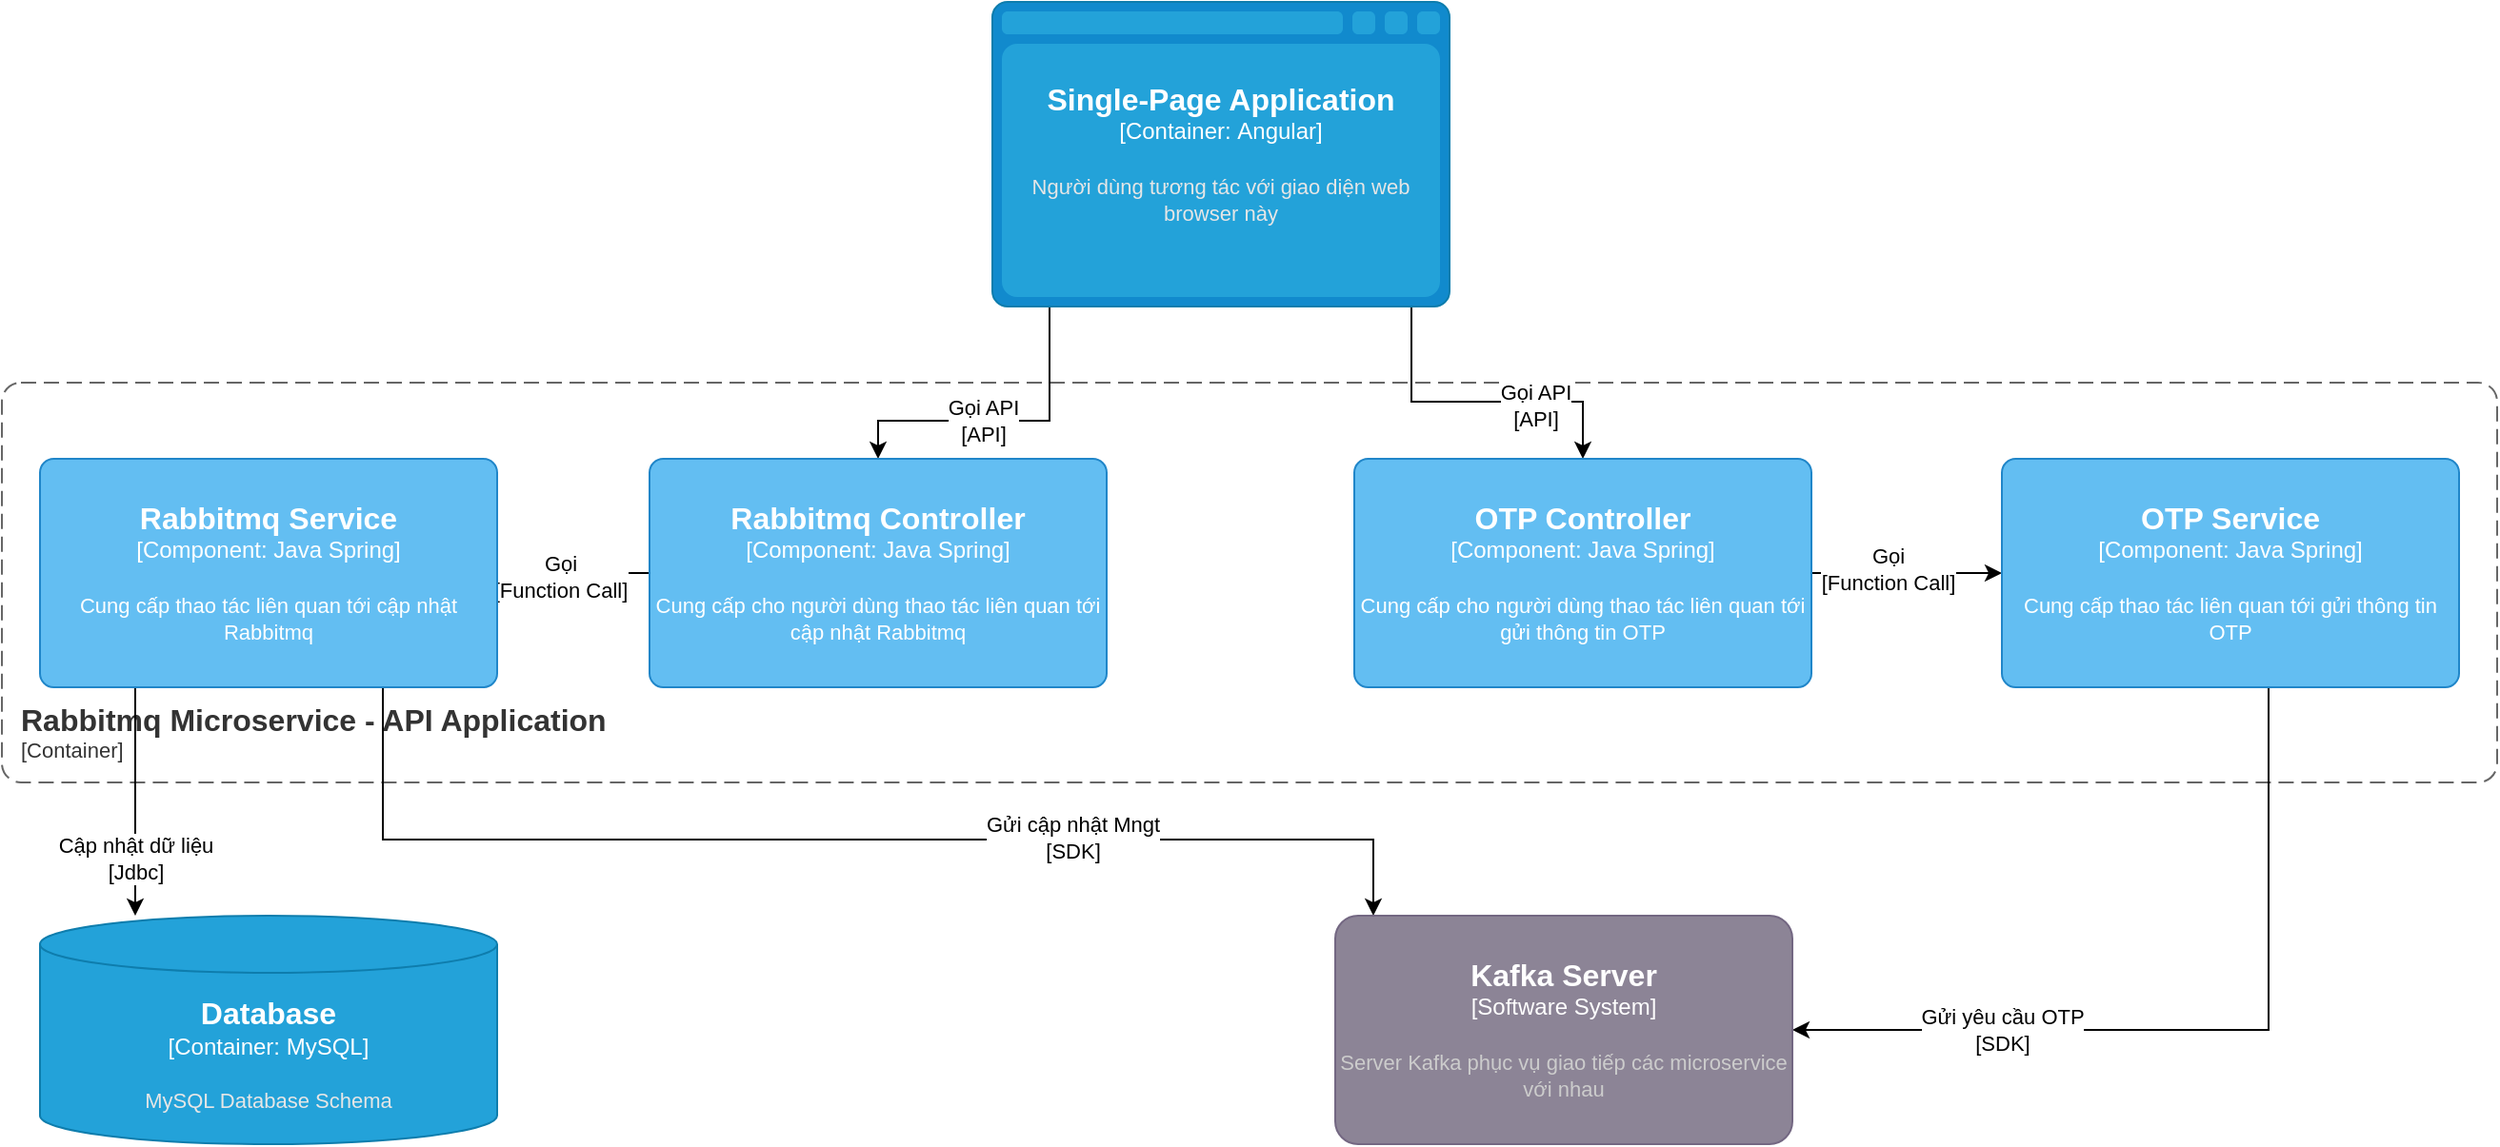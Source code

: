 <mxfile version="20.8.15" type="github">
  <diagram name="Page-1" id="k-DZ6BxSQYpGl3-NyxvE">
    <mxGraphModel dx="2331" dy="772" grid="1" gridSize="10" guides="1" tooltips="1" connect="1" arrows="1" fold="1" page="1" pageScale="1" pageWidth="850" pageHeight="1100" math="0" shadow="0">
      <root>
        <mxCell id="0" />
        <mxCell id="1" parent="0" />
        <object placeholders="1" c4Name="Rabbitmq Microservice - API Application" c4Type="ContainerScopeBoundary" c4Application="Container" label="&lt;font style=&quot;font-size: 16px&quot;&gt;&lt;b&gt;&lt;div style=&quot;text-align: left&quot;&gt;%c4Name%&lt;/div&gt;&lt;/b&gt;&lt;/font&gt;&lt;div style=&quot;text-align: left&quot;&gt;[%c4Application%]&lt;/div&gt;" id="VFW_vwJmkZWHE8H8W5jm-1">
          <mxCell style="rounded=1;fontSize=11;whiteSpace=wrap;html=1;dashed=1;arcSize=20;fillColor=none;strokeColor=#666666;fontColor=#333333;labelBackgroundColor=none;align=left;verticalAlign=bottom;labelBorderColor=none;spacingTop=0;spacing=10;dashPattern=8 4;metaEdit=1;rotatable=0;perimeter=rectanglePerimeter;noLabel=0;labelPadding=0;allowArrows=0;connectable=0;expand=0;recursiveResize=0;editable=1;pointerEvents=0;absoluteArcSize=1;points=[[0.25,0,0],[0.5,0,0],[0.75,0,0],[1,0.25,0],[1,0.5,0],[1,0.75,0],[0.75,1,0],[0.5,1,0],[0.25,1,0],[0,0.75,0],[0,0.5,0],[0,0.25,0]];" vertex="1" parent="1">
            <mxGeometry x="-140" y="390" width="1310" height="210" as="geometry" />
          </mxCell>
        </object>
        <mxCell id="VFW_vwJmkZWHE8H8W5jm-2" style="edgeStyle=orthogonalEdgeStyle;rounded=0;orthogonalLoop=1;jettySize=auto;html=1;" edge="1" parent="1" source="VFW_vwJmkZWHE8H8W5jm-6" target="VFW_vwJmkZWHE8H8W5jm-9">
          <mxGeometry relative="1" as="geometry">
            <Array as="points">
              <mxPoint x="410" y="410" />
              <mxPoint x="320" y="410" />
            </Array>
          </mxGeometry>
        </mxCell>
        <mxCell id="VFW_vwJmkZWHE8H8W5jm-3" value="Gọi API&lt;br style=&quot;border-color: var(--border-color);&quot;&gt;[API]" style="edgeLabel;html=1;align=center;verticalAlign=middle;resizable=0;points=[];" vertex="1" connectable="0" parent="VFW_vwJmkZWHE8H8W5jm-2">
          <mxGeometry x="0.119" relative="1" as="geometry">
            <mxPoint as="offset" />
          </mxGeometry>
        </mxCell>
        <mxCell id="VFW_vwJmkZWHE8H8W5jm-4" style="edgeStyle=orthogonalEdgeStyle;rounded=0;orthogonalLoop=1;jettySize=auto;html=1;" edge="1" parent="1" source="VFW_vwJmkZWHE8H8W5jm-6" target="VFW_vwJmkZWHE8H8W5jm-12">
          <mxGeometry relative="1" as="geometry">
            <Array as="points">
              <mxPoint x="600" y="400" />
              <mxPoint x="690" y="400" />
            </Array>
          </mxGeometry>
        </mxCell>
        <mxCell id="VFW_vwJmkZWHE8H8W5jm-5" value="Gọi API&lt;br style=&quot;border-color: var(--border-color);&quot;&gt;[API]" style="edgeLabel;html=1;align=center;verticalAlign=middle;resizable=0;points=[];" vertex="1" connectable="0" parent="VFW_vwJmkZWHE8H8W5jm-4">
          <mxGeometry x="0.352" y="-2" relative="1" as="geometry">
            <mxPoint as="offset" />
          </mxGeometry>
        </mxCell>
        <object placeholders="1" c4Type="Single-Page Application" c4Container="Container" c4Technology="Angular" c4Description="Người dùng tương tác với giao diện web browser này" label="&lt;font style=&quot;font-size: 16px&quot;&gt;&lt;b&gt;%c4Type%&lt;/b&gt;&lt;/font&gt;&lt;div&gt;[%c4Container%:&amp;nbsp;%c4Technology%]&lt;/div&gt;&lt;br&gt;&lt;div&gt;&lt;font style=&quot;font-size: 11px&quot;&gt;&lt;font color=&quot;#E6E6E6&quot;&gt;%c4Description%&lt;/font&gt;&lt;/div&gt;" id="VFW_vwJmkZWHE8H8W5jm-6">
          <mxCell style="shape=mxgraph.c4.webBrowserContainer2;whiteSpace=wrap;html=1;boundedLbl=1;rounded=0;labelBackgroundColor=none;strokeColor=#118ACD;fillColor=#23A2D9;strokeColor=#118ACD;strokeColor2=#0E7DAD;fontSize=12;fontColor=#ffffff;align=center;metaEdit=1;points=[[0.5,0,0],[1,0.25,0],[1,0.5,0],[1,0.75,0],[0.5,1,0],[0,0.75,0],[0,0.5,0],[0,0.25,0]];resizable=0;" vertex="1" parent="1">
            <mxGeometry x="380" y="190" width="240" height="160" as="geometry" />
          </mxCell>
        </object>
        <mxCell id="VFW_vwJmkZWHE8H8W5jm-7" style="edgeStyle=orthogonalEdgeStyle;rounded=0;orthogonalLoop=1;jettySize=auto;html=1;" edge="1" parent="1" source="VFW_vwJmkZWHE8H8W5jm-9" target="VFW_vwJmkZWHE8H8W5jm-20">
          <mxGeometry relative="1" as="geometry" />
        </mxCell>
        <mxCell id="VFW_vwJmkZWHE8H8W5jm-8" value="Gọi&lt;br&gt;[Function Call]" style="edgeLabel;html=1;align=center;verticalAlign=middle;resizable=0;points=[];" vertex="1" connectable="0" parent="VFW_vwJmkZWHE8H8W5jm-7">
          <mxGeometry x="0.18" y="2" relative="1" as="geometry">
            <mxPoint as="offset" />
          </mxGeometry>
        </mxCell>
        <object placeholders="1" c4Name="Rabbitmq Controller" c4Type="Component" c4Technology="Java Spring" c4Description="Cung cấp cho người dùng thao tác liên quan tới cập nhật Rabbitmq" label="&lt;font style=&quot;font-size: 16px&quot;&gt;&lt;b&gt;%c4Name%&lt;/b&gt;&lt;/font&gt;&lt;div&gt;[%c4Type%: %c4Technology%]&lt;/div&gt;&lt;br&gt;&lt;div&gt;&lt;font style=&quot;font-size: 11px&quot;&gt;%c4Description%&lt;/font&gt;&lt;/div&gt;" id="VFW_vwJmkZWHE8H8W5jm-9">
          <mxCell style="rounded=1;whiteSpace=wrap;html=1;labelBackgroundColor=none;fillColor=#63BEF2;fontColor=#ffffff;align=center;arcSize=6;strokeColor=#2086C9;metaEdit=1;resizable=0;points=[[0.25,0,0],[0.5,0,0],[0.75,0,0],[1,0.25,0],[1,0.5,0],[1,0.75,0],[0.75,1,0],[0.5,1,0],[0.25,1,0],[0,0.75,0],[0,0.5,0],[0,0.25,0]];" vertex="1" parent="1">
            <mxGeometry x="200" y="430" width="240" height="120" as="geometry" />
          </mxCell>
        </object>
        <mxCell id="VFW_vwJmkZWHE8H8W5jm-10" style="edgeStyle=orthogonalEdgeStyle;rounded=0;orthogonalLoop=1;jettySize=auto;html=1;" edge="1" parent="1" source="VFW_vwJmkZWHE8H8W5jm-12" target="VFW_vwJmkZWHE8H8W5jm-23">
          <mxGeometry relative="1" as="geometry" />
        </mxCell>
        <mxCell id="VFW_vwJmkZWHE8H8W5jm-11" value="Gọi&lt;br style=&quot;border-color: var(--border-color);&quot;&gt;[Function Call]" style="edgeLabel;html=1;align=center;verticalAlign=middle;resizable=0;points=[];" vertex="1" connectable="0" parent="VFW_vwJmkZWHE8H8W5jm-10">
          <mxGeometry x="-0.201" y="2" relative="1" as="geometry">
            <mxPoint as="offset" />
          </mxGeometry>
        </mxCell>
        <object placeholders="1" c4Name="OTP Controller" c4Type="Component" c4Technology="Java Spring" c4Description="Cung cấp cho người dùng thao tác liên quan tới gửi thông tin OTP" label="&lt;font style=&quot;font-size: 16px&quot;&gt;&lt;b&gt;%c4Name%&lt;/b&gt;&lt;/font&gt;&lt;div&gt;[%c4Type%: %c4Technology%]&lt;/div&gt;&lt;br&gt;&lt;div&gt;&lt;font style=&quot;font-size: 11px&quot;&gt;%c4Description%&lt;/font&gt;&lt;/div&gt;" id="VFW_vwJmkZWHE8H8W5jm-12">
          <mxCell style="rounded=1;whiteSpace=wrap;html=1;labelBackgroundColor=none;fillColor=#63BEF2;fontColor=#ffffff;align=center;arcSize=6;strokeColor=#2086C9;metaEdit=1;resizable=0;points=[[0.25,0,0],[0.5,0,0],[0.75,0,0],[1,0.25,0],[1,0.5,0],[1,0.75,0],[0.75,1,0],[0.5,1,0],[0.25,1,0],[0,0.75,0],[0,0.5,0],[0,0.25,0]];" vertex="1" parent="1">
            <mxGeometry x="570" y="430" width="240" height="120" as="geometry" />
          </mxCell>
        </object>
        <object placeholders="1" c4Type="Database" c4Container="Container" c4Technology="MySQL" c4Description="MySQL Database Schema" label="&lt;font style=&quot;font-size: 16px&quot;&gt;&lt;b&gt;%c4Type%&lt;/b&gt;&lt;/font&gt;&lt;div&gt;[%c4Container%:&amp;nbsp;%c4Technology%]&lt;/div&gt;&lt;br&gt;&lt;div&gt;&lt;font style=&quot;font-size: 11px&quot;&gt;&lt;font color=&quot;#E6E6E6&quot;&gt;%c4Description%&lt;/font&gt;&lt;/div&gt;" id="VFW_vwJmkZWHE8H8W5jm-13">
          <mxCell style="shape=cylinder3;size=15;whiteSpace=wrap;html=1;boundedLbl=1;rounded=0;labelBackgroundColor=none;fillColor=#23A2D9;fontSize=12;fontColor=#ffffff;align=center;strokeColor=#0E7DAD;metaEdit=1;points=[[0.5,0,0],[1,0.25,0],[1,0.5,0],[1,0.75,0],[0.5,1,0],[0,0.75,0],[0,0.5,0],[0,0.25,0]];resizable=0;" vertex="1" parent="1">
            <mxGeometry x="-120" y="670" width="240" height="120" as="geometry" />
          </mxCell>
        </object>
        <mxCell id="VFW_vwJmkZWHE8H8W5jm-14" style="edgeStyle=orthogonalEdgeStyle;rounded=0;orthogonalLoop=1;jettySize=auto;html=1;" edge="1" parent="1" source="VFW_vwJmkZWHE8H8W5jm-20" target="VFW_vwJmkZWHE8H8W5jm-13">
          <mxGeometry relative="1" as="geometry">
            <Array as="points">
              <mxPoint x="-70" y="610" />
              <mxPoint x="-70" y="610" />
            </Array>
          </mxGeometry>
        </mxCell>
        <mxCell id="VFW_vwJmkZWHE8H8W5jm-15" value="Cập nhật dữ liệu&lt;br style=&quot;border-color: var(--border-color);&quot;&gt;[Jdbc]" style="edgeLabel;html=1;align=center;verticalAlign=middle;resizable=0;points=[];" vertex="1" connectable="0" parent="VFW_vwJmkZWHE8H8W5jm-14">
          <mxGeometry x="0.666" y="-1" relative="1" as="geometry">
            <mxPoint x="1" y="-10" as="offset" />
          </mxGeometry>
        </mxCell>
        <mxCell id="VFW_vwJmkZWHE8H8W5jm-18" style="edgeStyle=orthogonalEdgeStyle;rounded=0;orthogonalLoop=1;jettySize=auto;html=1;" edge="1" parent="1" source="VFW_vwJmkZWHE8H8W5jm-20" target="VFW_vwJmkZWHE8H8W5jm-25">
          <mxGeometry relative="1" as="geometry">
            <Array as="points">
              <mxPoint x="60" y="630" />
              <mxPoint x="580" y="630" />
            </Array>
          </mxGeometry>
        </mxCell>
        <mxCell id="VFW_vwJmkZWHE8H8W5jm-19" value="Gửi cập nhật Mngt&lt;br&gt;[SDK]" style="edgeLabel;html=1;align=center;verticalAlign=middle;resizable=0;points=[];" vertex="1" connectable="0" parent="VFW_vwJmkZWHE8H8W5jm-18">
          <mxGeometry x="0.379" y="1" relative="1" as="geometry">
            <mxPoint as="offset" />
          </mxGeometry>
        </mxCell>
        <object placeholders="1" c4Name="Rabbitmq Service" c4Type="Component" c4Technology="Java Spring" c4Description="Cung cấp thao tác liên quan tới cập nhật Rabbitmq" label="&lt;font style=&quot;font-size: 16px&quot;&gt;&lt;b&gt;%c4Name%&lt;/b&gt;&lt;/font&gt;&lt;div&gt;[%c4Type%: %c4Technology%]&lt;/div&gt;&lt;br&gt;&lt;div&gt;&lt;font style=&quot;font-size: 11px&quot;&gt;%c4Description%&lt;/font&gt;&lt;/div&gt;" id="VFW_vwJmkZWHE8H8W5jm-20">
          <mxCell style="rounded=1;whiteSpace=wrap;html=1;labelBackgroundColor=none;fillColor=#63BEF2;fontColor=#ffffff;align=center;arcSize=6;strokeColor=#2086C9;metaEdit=1;resizable=0;points=[[0.25,0,0],[0.5,0,0],[0.75,0,0],[1,0.25,0],[1,0.5,0],[1,0.75,0],[0.75,1,0],[0.5,1,0],[0.25,1,0],[0,0.75,0],[0,0.5,0],[0,0.25,0]];" vertex="1" parent="1">
            <mxGeometry x="-120" y="430" width="240" height="120" as="geometry" />
          </mxCell>
        </object>
        <mxCell id="VFW_vwJmkZWHE8H8W5jm-21" style="edgeStyle=orthogonalEdgeStyle;rounded=0;orthogonalLoop=1;jettySize=auto;html=1;" edge="1" parent="1" source="VFW_vwJmkZWHE8H8W5jm-23" target="VFW_vwJmkZWHE8H8W5jm-25">
          <mxGeometry relative="1" as="geometry">
            <Array as="points">
              <mxPoint x="1050" y="730" />
            </Array>
          </mxGeometry>
        </mxCell>
        <mxCell id="VFW_vwJmkZWHE8H8W5jm-22" value="Gửi yêu cầu OTP&lt;br&gt;[SDK]" style="edgeLabel;html=1;align=center;verticalAlign=middle;resizable=0;points=[];" vertex="1" connectable="0" parent="VFW_vwJmkZWHE8H8W5jm-21">
          <mxGeometry x="0.488" relative="1" as="geometry">
            <mxPoint as="offset" />
          </mxGeometry>
        </mxCell>
        <object placeholders="1" c4Name="OTP Service" c4Type="Component" c4Technology="Java Spring" c4Description="Cung cấp thao tác liên quan tới gửi thông tin OTP" label="&lt;font style=&quot;font-size: 16px&quot;&gt;&lt;b&gt;%c4Name%&lt;/b&gt;&lt;/font&gt;&lt;div&gt;[%c4Type%: %c4Technology%]&lt;/div&gt;&lt;br&gt;&lt;div&gt;&lt;font style=&quot;font-size: 11px&quot;&gt;%c4Description%&lt;/font&gt;&lt;/div&gt;" id="VFW_vwJmkZWHE8H8W5jm-23">
          <mxCell style="rounded=1;whiteSpace=wrap;html=1;labelBackgroundColor=none;fillColor=#63BEF2;fontColor=#ffffff;align=center;arcSize=6;strokeColor=#2086C9;metaEdit=1;resizable=0;points=[[0.25,0,0],[0.5,0,0],[0.75,0,0],[1,0.25,0],[1,0.5,0],[1,0.75,0],[0.75,1,0],[0.5,1,0],[0.25,1,0],[0,0.75,0],[0,0.5,0],[0,0.25,0]];" vertex="1" parent="1">
            <mxGeometry x="910" y="430" width="240" height="120" as="geometry" />
          </mxCell>
        </object>
        <object placeholders="1" c4Name="Kafka Server" c4Type="Software System" c4Description="Server Kafka phục vụ giao tiếp các microservice với nhau" label="&lt;font style=&quot;font-size: 16px&quot;&gt;&lt;b&gt;%c4Name%&lt;/b&gt;&lt;/font&gt;&lt;div&gt;[%c4Type%]&lt;/div&gt;&lt;br&gt;&lt;div&gt;&lt;font style=&quot;font-size: 11px&quot;&gt;&lt;font color=&quot;#cccccc&quot;&gt;%c4Description%&lt;/font&gt;&lt;/div&gt;" id="VFW_vwJmkZWHE8H8W5jm-25">
          <mxCell style="rounded=1;whiteSpace=wrap;html=1;labelBackgroundColor=none;fillColor=#8C8496;fontColor=#ffffff;align=center;arcSize=10;strokeColor=#736782;metaEdit=1;resizable=0;points=[[0.25,0,0],[0.5,0,0],[0.75,0,0],[1,0.25,0],[1,0.5,0],[1,0.75,0],[0.75,1,0],[0.5,1,0],[0.25,1,0],[0,0.75,0],[0,0.5,0],[0,0.25,0]];" vertex="1" parent="1">
            <mxGeometry x="560" y="670" width="240" height="120" as="geometry" />
          </mxCell>
        </object>
      </root>
    </mxGraphModel>
  </diagram>
</mxfile>
